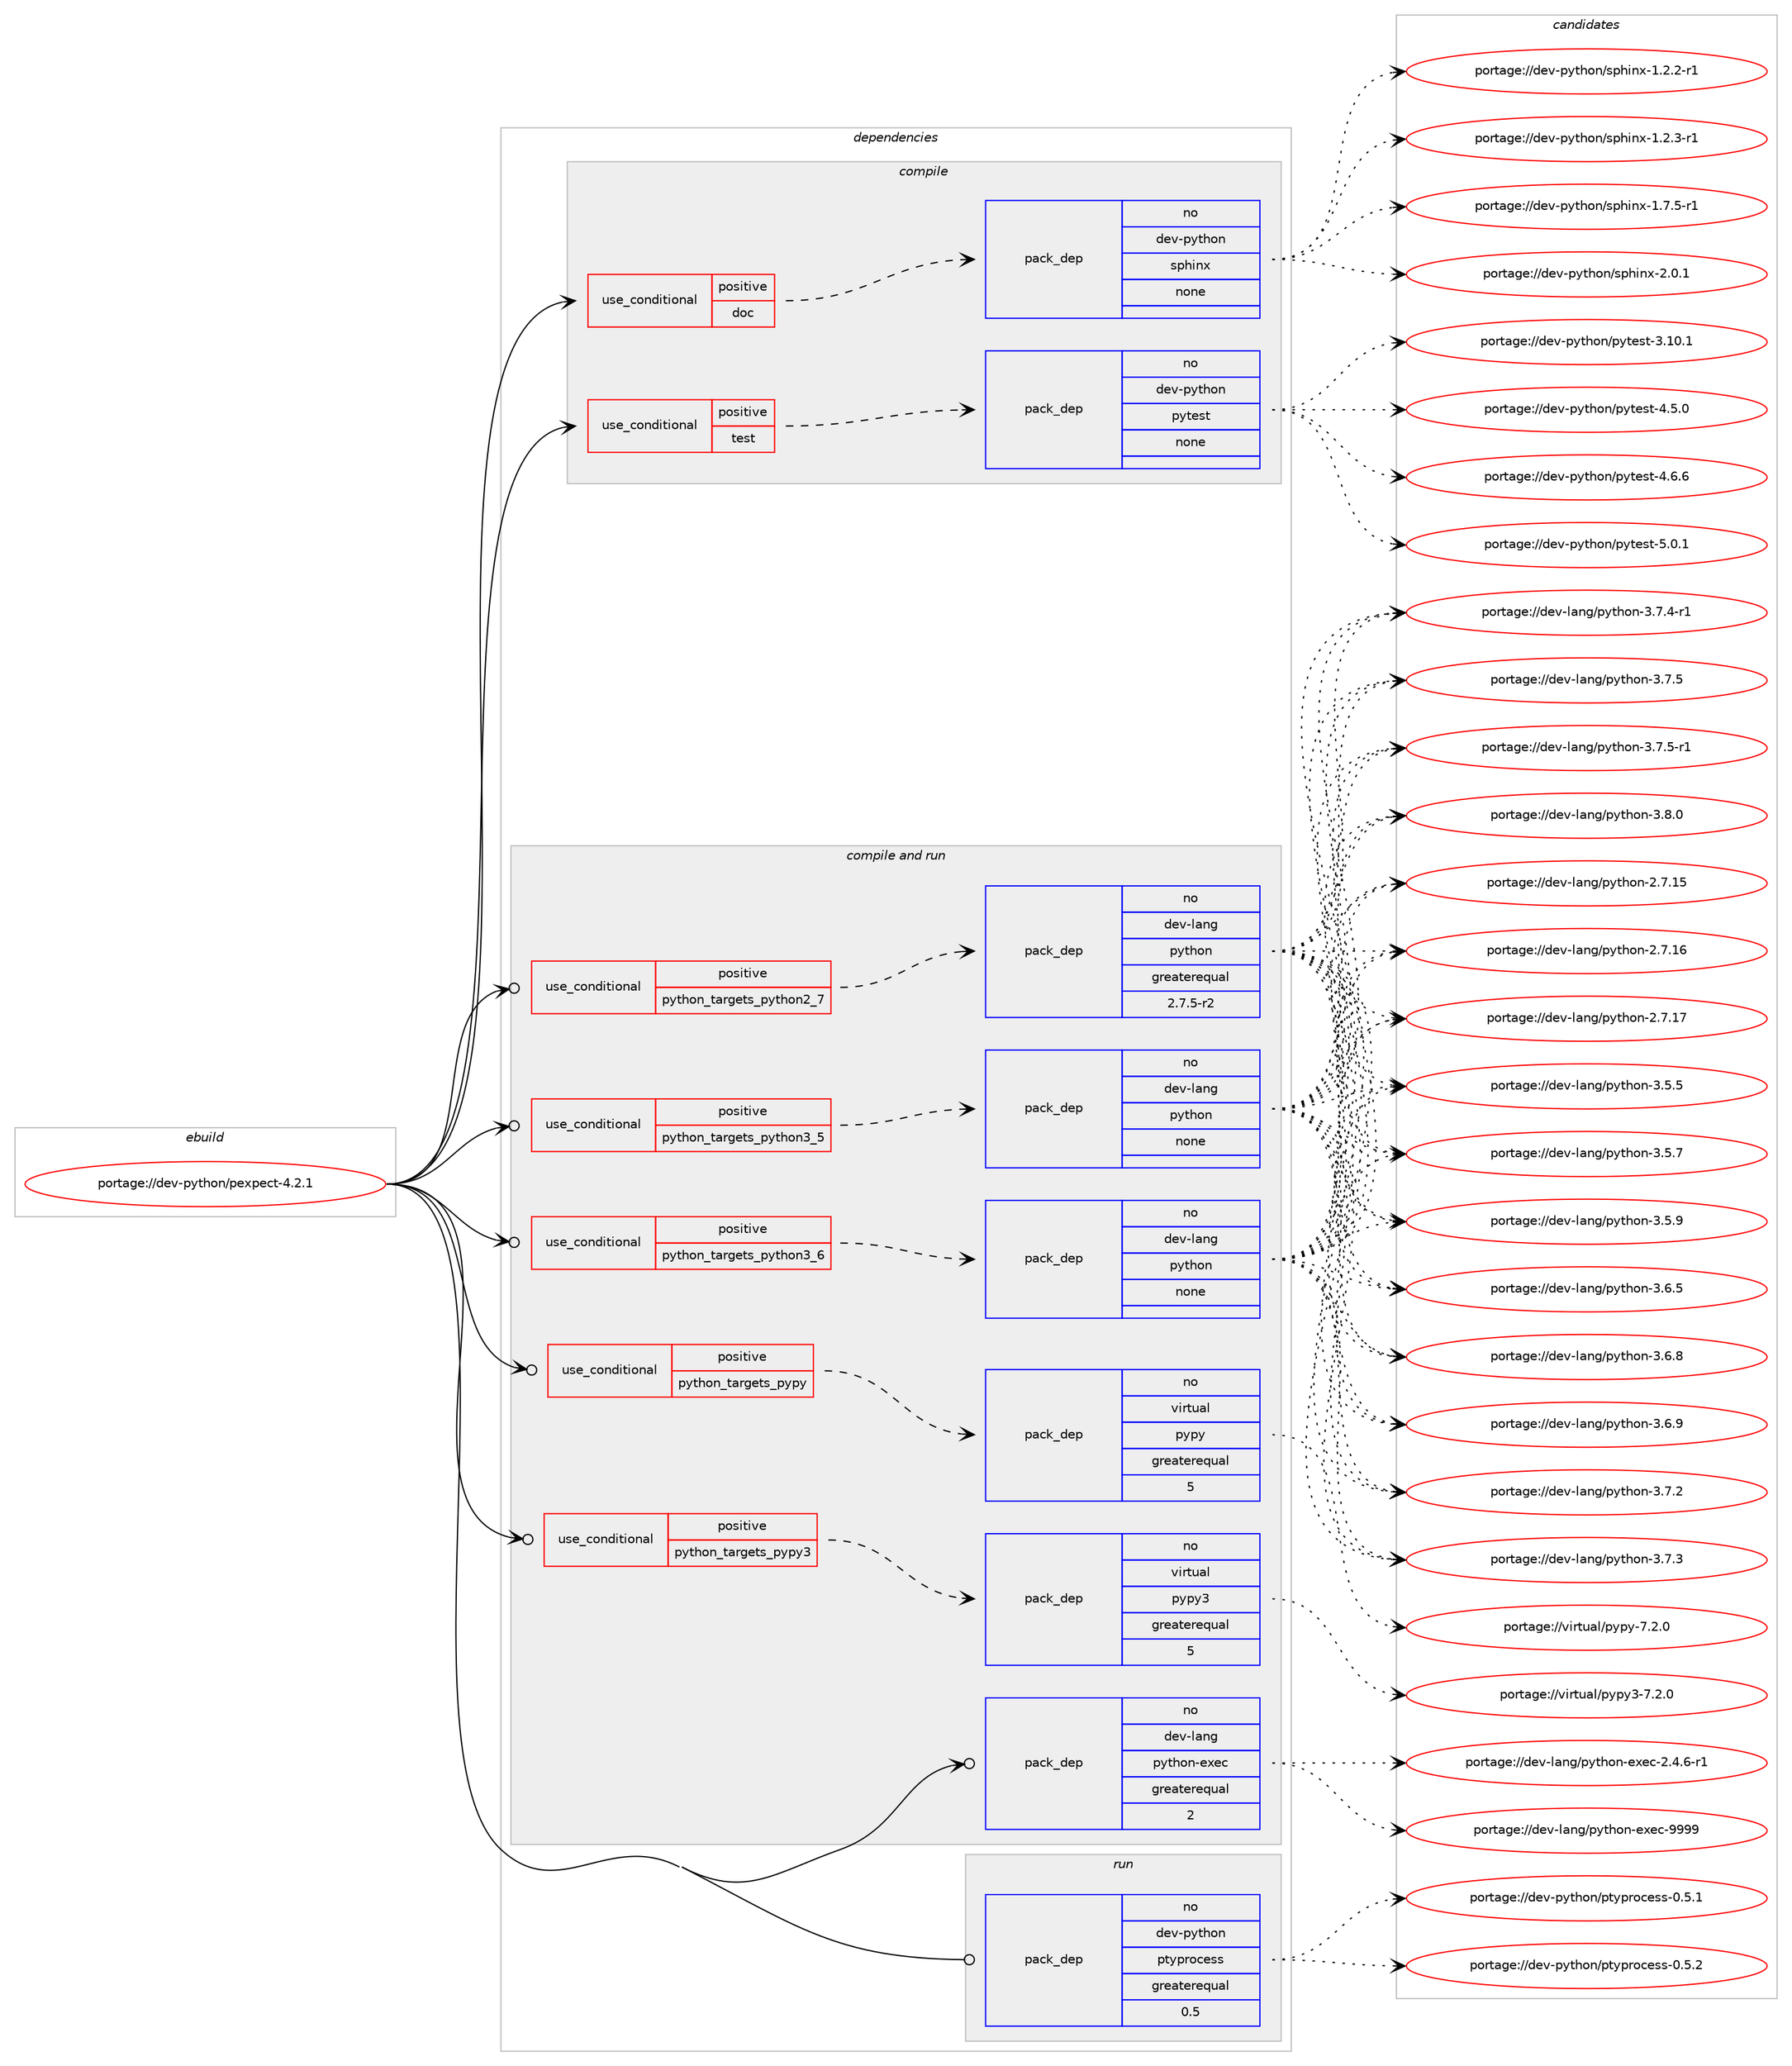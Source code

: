 digraph prolog {

# *************
# Graph options
# *************

newrank=true;
concentrate=true;
compound=true;
graph [rankdir=LR,fontname=Helvetica,fontsize=10,ranksep=1.5];#, ranksep=2.5, nodesep=0.2];
edge  [arrowhead=vee];
node  [fontname=Helvetica,fontsize=10];

# **********
# The ebuild
# **********

subgraph cluster_leftcol {
color=gray;
rank=same;
label=<<i>ebuild</i>>;
id [label="portage://dev-python/pexpect-4.2.1", color=red, width=4, href="../dev-python/pexpect-4.2.1.svg"];
}

# ****************
# The dependencies
# ****************

subgraph cluster_midcol {
color=gray;
label=<<i>dependencies</i>>;
subgraph cluster_compile {
fillcolor="#eeeeee";
style=filled;
label=<<i>compile</i>>;
subgraph cond33682 {
dependency156606 [label=<<TABLE BORDER="0" CELLBORDER="1" CELLSPACING="0" CELLPADDING="4"><TR><TD ROWSPAN="3" CELLPADDING="10">use_conditional</TD></TR><TR><TD>positive</TD></TR><TR><TD>doc</TD></TR></TABLE>>, shape=none, color=red];
subgraph pack119565 {
dependency156607 [label=<<TABLE BORDER="0" CELLBORDER="1" CELLSPACING="0" CELLPADDING="4" WIDTH="220"><TR><TD ROWSPAN="6" CELLPADDING="30">pack_dep</TD></TR><TR><TD WIDTH="110">no</TD></TR><TR><TD>dev-python</TD></TR><TR><TD>sphinx</TD></TR><TR><TD>none</TD></TR><TR><TD></TD></TR></TABLE>>, shape=none, color=blue];
}
dependency156606:e -> dependency156607:w [weight=20,style="dashed",arrowhead="vee"];
}
id:e -> dependency156606:w [weight=20,style="solid",arrowhead="vee"];
subgraph cond33683 {
dependency156608 [label=<<TABLE BORDER="0" CELLBORDER="1" CELLSPACING="0" CELLPADDING="4"><TR><TD ROWSPAN="3" CELLPADDING="10">use_conditional</TD></TR><TR><TD>positive</TD></TR><TR><TD>test</TD></TR></TABLE>>, shape=none, color=red];
subgraph pack119566 {
dependency156609 [label=<<TABLE BORDER="0" CELLBORDER="1" CELLSPACING="0" CELLPADDING="4" WIDTH="220"><TR><TD ROWSPAN="6" CELLPADDING="30">pack_dep</TD></TR><TR><TD WIDTH="110">no</TD></TR><TR><TD>dev-python</TD></TR><TR><TD>pytest</TD></TR><TR><TD>none</TD></TR><TR><TD></TD></TR></TABLE>>, shape=none, color=blue];
}
dependency156608:e -> dependency156609:w [weight=20,style="dashed",arrowhead="vee"];
}
id:e -> dependency156608:w [weight=20,style="solid",arrowhead="vee"];
}
subgraph cluster_compileandrun {
fillcolor="#eeeeee";
style=filled;
label=<<i>compile and run</i>>;
subgraph cond33684 {
dependency156610 [label=<<TABLE BORDER="0" CELLBORDER="1" CELLSPACING="0" CELLPADDING="4"><TR><TD ROWSPAN="3" CELLPADDING="10">use_conditional</TD></TR><TR><TD>positive</TD></TR><TR><TD>python_targets_pypy</TD></TR></TABLE>>, shape=none, color=red];
subgraph pack119567 {
dependency156611 [label=<<TABLE BORDER="0" CELLBORDER="1" CELLSPACING="0" CELLPADDING="4" WIDTH="220"><TR><TD ROWSPAN="6" CELLPADDING="30">pack_dep</TD></TR><TR><TD WIDTH="110">no</TD></TR><TR><TD>virtual</TD></TR><TR><TD>pypy</TD></TR><TR><TD>greaterequal</TD></TR><TR><TD>5</TD></TR></TABLE>>, shape=none, color=blue];
}
dependency156610:e -> dependency156611:w [weight=20,style="dashed",arrowhead="vee"];
}
id:e -> dependency156610:w [weight=20,style="solid",arrowhead="odotvee"];
subgraph cond33685 {
dependency156612 [label=<<TABLE BORDER="0" CELLBORDER="1" CELLSPACING="0" CELLPADDING="4"><TR><TD ROWSPAN="3" CELLPADDING="10">use_conditional</TD></TR><TR><TD>positive</TD></TR><TR><TD>python_targets_pypy3</TD></TR></TABLE>>, shape=none, color=red];
subgraph pack119568 {
dependency156613 [label=<<TABLE BORDER="0" CELLBORDER="1" CELLSPACING="0" CELLPADDING="4" WIDTH="220"><TR><TD ROWSPAN="6" CELLPADDING="30">pack_dep</TD></TR><TR><TD WIDTH="110">no</TD></TR><TR><TD>virtual</TD></TR><TR><TD>pypy3</TD></TR><TR><TD>greaterequal</TD></TR><TR><TD>5</TD></TR></TABLE>>, shape=none, color=blue];
}
dependency156612:e -> dependency156613:w [weight=20,style="dashed",arrowhead="vee"];
}
id:e -> dependency156612:w [weight=20,style="solid",arrowhead="odotvee"];
subgraph cond33686 {
dependency156614 [label=<<TABLE BORDER="0" CELLBORDER="1" CELLSPACING="0" CELLPADDING="4"><TR><TD ROWSPAN="3" CELLPADDING="10">use_conditional</TD></TR><TR><TD>positive</TD></TR><TR><TD>python_targets_python2_7</TD></TR></TABLE>>, shape=none, color=red];
subgraph pack119569 {
dependency156615 [label=<<TABLE BORDER="0" CELLBORDER="1" CELLSPACING="0" CELLPADDING="4" WIDTH="220"><TR><TD ROWSPAN="6" CELLPADDING="30">pack_dep</TD></TR><TR><TD WIDTH="110">no</TD></TR><TR><TD>dev-lang</TD></TR><TR><TD>python</TD></TR><TR><TD>greaterequal</TD></TR><TR><TD>2.7.5-r2</TD></TR></TABLE>>, shape=none, color=blue];
}
dependency156614:e -> dependency156615:w [weight=20,style="dashed",arrowhead="vee"];
}
id:e -> dependency156614:w [weight=20,style="solid",arrowhead="odotvee"];
subgraph cond33687 {
dependency156616 [label=<<TABLE BORDER="0" CELLBORDER="1" CELLSPACING="0" CELLPADDING="4"><TR><TD ROWSPAN="3" CELLPADDING="10">use_conditional</TD></TR><TR><TD>positive</TD></TR><TR><TD>python_targets_python3_5</TD></TR></TABLE>>, shape=none, color=red];
subgraph pack119570 {
dependency156617 [label=<<TABLE BORDER="0" CELLBORDER="1" CELLSPACING="0" CELLPADDING="4" WIDTH="220"><TR><TD ROWSPAN="6" CELLPADDING="30">pack_dep</TD></TR><TR><TD WIDTH="110">no</TD></TR><TR><TD>dev-lang</TD></TR><TR><TD>python</TD></TR><TR><TD>none</TD></TR><TR><TD></TD></TR></TABLE>>, shape=none, color=blue];
}
dependency156616:e -> dependency156617:w [weight=20,style="dashed",arrowhead="vee"];
}
id:e -> dependency156616:w [weight=20,style="solid",arrowhead="odotvee"];
subgraph cond33688 {
dependency156618 [label=<<TABLE BORDER="0" CELLBORDER="1" CELLSPACING="0" CELLPADDING="4"><TR><TD ROWSPAN="3" CELLPADDING="10">use_conditional</TD></TR><TR><TD>positive</TD></TR><TR><TD>python_targets_python3_6</TD></TR></TABLE>>, shape=none, color=red];
subgraph pack119571 {
dependency156619 [label=<<TABLE BORDER="0" CELLBORDER="1" CELLSPACING="0" CELLPADDING="4" WIDTH="220"><TR><TD ROWSPAN="6" CELLPADDING="30">pack_dep</TD></TR><TR><TD WIDTH="110">no</TD></TR><TR><TD>dev-lang</TD></TR><TR><TD>python</TD></TR><TR><TD>none</TD></TR><TR><TD></TD></TR></TABLE>>, shape=none, color=blue];
}
dependency156618:e -> dependency156619:w [weight=20,style="dashed",arrowhead="vee"];
}
id:e -> dependency156618:w [weight=20,style="solid",arrowhead="odotvee"];
subgraph pack119572 {
dependency156620 [label=<<TABLE BORDER="0" CELLBORDER="1" CELLSPACING="0" CELLPADDING="4" WIDTH="220"><TR><TD ROWSPAN="6" CELLPADDING="30">pack_dep</TD></TR><TR><TD WIDTH="110">no</TD></TR><TR><TD>dev-lang</TD></TR><TR><TD>python-exec</TD></TR><TR><TD>greaterequal</TD></TR><TR><TD>2</TD></TR></TABLE>>, shape=none, color=blue];
}
id:e -> dependency156620:w [weight=20,style="solid",arrowhead="odotvee"];
}
subgraph cluster_run {
fillcolor="#eeeeee";
style=filled;
label=<<i>run</i>>;
subgraph pack119573 {
dependency156621 [label=<<TABLE BORDER="0" CELLBORDER="1" CELLSPACING="0" CELLPADDING="4" WIDTH="220"><TR><TD ROWSPAN="6" CELLPADDING="30">pack_dep</TD></TR><TR><TD WIDTH="110">no</TD></TR><TR><TD>dev-python</TD></TR><TR><TD>ptyprocess</TD></TR><TR><TD>greaterequal</TD></TR><TR><TD>0.5</TD></TR></TABLE>>, shape=none, color=blue];
}
id:e -> dependency156621:w [weight=20,style="solid",arrowhead="odot"];
}
}

# **************
# The candidates
# **************

subgraph cluster_choices {
rank=same;
color=gray;
label=<<i>candidates</i>>;

subgraph choice119565 {
color=black;
nodesep=1;
choiceportage10010111845112121116104111110471151121041051101204549465046504511449 [label="portage://dev-python/sphinx-1.2.2-r1", color=red, width=4,href="../dev-python/sphinx-1.2.2-r1.svg"];
choiceportage10010111845112121116104111110471151121041051101204549465046514511449 [label="portage://dev-python/sphinx-1.2.3-r1", color=red, width=4,href="../dev-python/sphinx-1.2.3-r1.svg"];
choiceportage10010111845112121116104111110471151121041051101204549465546534511449 [label="portage://dev-python/sphinx-1.7.5-r1", color=red, width=4,href="../dev-python/sphinx-1.7.5-r1.svg"];
choiceportage1001011184511212111610411111047115112104105110120455046484649 [label="portage://dev-python/sphinx-2.0.1", color=red, width=4,href="../dev-python/sphinx-2.0.1.svg"];
dependency156607:e -> choiceportage10010111845112121116104111110471151121041051101204549465046504511449:w [style=dotted,weight="100"];
dependency156607:e -> choiceportage10010111845112121116104111110471151121041051101204549465046514511449:w [style=dotted,weight="100"];
dependency156607:e -> choiceportage10010111845112121116104111110471151121041051101204549465546534511449:w [style=dotted,weight="100"];
dependency156607:e -> choiceportage1001011184511212111610411111047115112104105110120455046484649:w [style=dotted,weight="100"];
}
subgraph choice119566 {
color=black;
nodesep=1;
choiceportage100101118451121211161041111104711212111610111511645514649484649 [label="portage://dev-python/pytest-3.10.1", color=red, width=4,href="../dev-python/pytest-3.10.1.svg"];
choiceportage1001011184511212111610411111047112121116101115116455246534648 [label="portage://dev-python/pytest-4.5.0", color=red, width=4,href="../dev-python/pytest-4.5.0.svg"];
choiceportage1001011184511212111610411111047112121116101115116455246544654 [label="portage://dev-python/pytest-4.6.6", color=red, width=4,href="../dev-python/pytest-4.6.6.svg"];
choiceportage1001011184511212111610411111047112121116101115116455346484649 [label="portage://dev-python/pytest-5.0.1", color=red, width=4,href="../dev-python/pytest-5.0.1.svg"];
dependency156609:e -> choiceportage100101118451121211161041111104711212111610111511645514649484649:w [style=dotted,weight="100"];
dependency156609:e -> choiceportage1001011184511212111610411111047112121116101115116455246534648:w [style=dotted,weight="100"];
dependency156609:e -> choiceportage1001011184511212111610411111047112121116101115116455246544654:w [style=dotted,weight="100"];
dependency156609:e -> choiceportage1001011184511212111610411111047112121116101115116455346484649:w [style=dotted,weight="100"];
}
subgraph choice119567 {
color=black;
nodesep=1;
choiceportage1181051141161179710847112121112121455546504648 [label="portage://virtual/pypy-7.2.0", color=red, width=4,href="../virtual/pypy-7.2.0.svg"];
dependency156611:e -> choiceportage1181051141161179710847112121112121455546504648:w [style=dotted,weight="100"];
}
subgraph choice119568 {
color=black;
nodesep=1;
choiceportage118105114116117971084711212111212151455546504648 [label="portage://virtual/pypy3-7.2.0", color=red, width=4,href="../virtual/pypy3-7.2.0.svg"];
dependency156613:e -> choiceportage118105114116117971084711212111212151455546504648:w [style=dotted,weight="100"];
}
subgraph choice119569 {
color=black;
nodesep=1;
choiceportage10010111845108971101034711212111610411111045504655464953 [label="portage://dev-lang/python-2.7.15", color=red, width=4,href="../dev-lang/python-2.7.15.svg"];
choiceportage10010111845108971101034711212111610411111045504655464954 [label="portage://dev-lang/python-2.7.16", color=red, width=4,href="../dev-lang/python-2.7.16.svg"];
choiceportage10010111845108971101034711212111610411111045504655464955 [label="portage://dev-lang/python-2.7.17", color=red, width=4,href="../dev-lang/python-2.7.17.svg"];
choiceportage100101118451089711010347112121116104111110455146534653 [label="portage://dev-lang/python-3.5.5", color=red, width=4,href="../dev-lang/python-3.5.5.svg"];
choiceportage100101118451089711010347112121116104111110455146534655 [label="portage://dev-lang/python-3.5.7", color=red, width=4,href="../dev-lang/python-3.5.7.svg"];
choiceportage100101118451089711010347112121116104111110455146534657 [label="portage://dev-lang/python-3.5.9", color=red, width=4,href="../dev-lang/python-3.5.9.svg"];
choiceportage100101118451089711010347112121116104111110455146544653 [label="portage://dev-lang/python-3.6.5", color=red, width=4,href="../dev-lang/python-3.6.5.svg"];
choiceportage100101118451089711010347112121116104111110455146544656 [label="portage://dev-lang/python-3.6.8", color=red, width=4,href="../dev-lang/python-3.6.8.svg"];
choiceportage100101118451089711010347112121116104111110455146544657 [label="portage://dev-lang/python-3.6.9", color=red, width=4,href="../dev-lang/python-3.6.9.svg"];
choiceportage100101118451089711010347112121116104111110455146554650 [label="portage://dev-lang/python-3.7.2", color=red, width=4,href="../dev-lang/python-3.7.2.svg"];
choiceportage100101118451089711010347112121116104111110455146554651 [label="portage://dev-lang/python-3.7.3", color=red, width=4,href="../dev-lang/python-3.7.3.svg"];
choiceportage1001011184510897110103471121211161041111104551465546524511449 [label="portage://dev-lang/python-3.7.4-r1", color=red, width=4,href="../dev-lang/python-3.7.4-r1.svg"];
choiceportage100101118451089711010347112121116104111110455146554653 [label="portage://dev-lang/python-3.7.5", color=red, width=4,href="../dev-lang/python-3.7.5.svg"];
choiceportage1001011184510897110103471121211161041111104551465546534511449 [label="portage://dev-lang/python-3.7.5-r1", color=red, width=4,href="../dev-lang/python-3.7.5-r1.svg"];
choiceportage100101118451089711010347112121116104111110455146564648 [label="portage://dev-lang/python-3.8.0", color=red, width=4,href="../dev-lang/python-3.8.0.svg"];
dependency156615:e -> choiceportage10010111845108971101034711212111610411111045504655464953:w [style=dotted,weight="100"];
dependency156615:e -> choiceportage10010111845108971101034711212111610411111045504655464954:w [style=dotted,weight="100"];
dependency156615:e -> choiceportage10010111845108971101034711212111610411111045504655464955:w [style=dotted,weight="100"];
dependency156615:e -> choiceportage100101118451089711010347112121116104111110455146534653:w [style=dotted,weight="100"];
dependency156615:e -> choiceportage100101118451089711010347112121116104111110455146534655:w [style=dotted,weight="100"];
dependency156615:e -> choiceportage100101118451089711010347112121116104111110455146534657:w [style=dotted,weight="100"];
dependency156615:e -> choiceportage100101118451089711010347112121116104111110455146544653:w [style=dotted,weight="100"];
dependency156615:e -> choiceportage100101118451089711010347112121116104111110455146544656:w [style=dotted,weight="100"];
dependency156615:e -> choiceportage100101118451089711010347112121116104111110455146544657:w [style=dotted,weight="100"];
dependency156615:e -> choiceportage100101118451089711010347112121116104111110455146554650:w [style=dotted,weight="100"];
dependency156615:e -> choiceportage100101118451089711010347112121116104111110455146554651:w [style=dotted,weight="100"];
dependency156615:e -> choiceportage1001011184510897110103471121211161041111104551465546524511449:w [style=dotted,weight="100"];
dependency156615:e -> choiceportage100101118451089711010347112121116104111110455146554653:w [style=dotted,weight="100"];
dependency156615:e -> choiceportage1001011184510897110103471121211161041111104551465546534511449:w [style=dotted,weight="100"];
dependency156615:e -> choiceportage100101118451089711010347112121116104111110455146564648:w [style=dotted,weight="100"];
}
subgraph choice119570 {
color=black;
nodesep=1;
choiceportage10010111845108971101034711212111610411111045504655464953 [label="portage://dev-lang/python-2.7.15", color=red, width=4,href="../dev-lang/python-2.7.15.svg"];
choiceportage10010111845108971101034711212111610411111045504655464954 [label="portage://dev-lang/python-2.7.16", color=red, width=4,href="../dev-lang/python-2.7.16.svg"];
choiceportage10010111845108971101034711212111610411111045504655464955 [label="portage://dev-lang/python-2.7.17", color=red, width=4,href="../dev-lang/python-2.7.17.svg"];
choiceportage100101118451089711010347112121116104111110455146534653 [label="portage://dev-lang/python-3.5.5", color=red, width=4,href="../dev-lang/python-3.5.5.svg"];
choiceportage100101118451089711010347112121116104111110455146534655 [label="portage://dev-lang/python-3.5.7", color=red, width=4,href="../dev-lang/python-3.5.7.svg"];
choiceportage100101118451089711010347112121116104111110455146534657 [label="portage://dev-lang/python-3.5.9", color=red, width=4,href="../dev-lang/python-3.5.9.svg"];
choiceportage100101118451089711010347112121116104111110455146544653 [label="portage://dev-lang/python-3.6.5", color=red, width=4,href="../dev-lang/python-3.6.5.svg"];
choiceportage100101118451089711010347112121116104111110455146544656 [label="portage://dev-lang/python-3.6.8", color=red, width=4,href="../dev-lang/python-3.6.8.svg"];
choiceportage100101118451089711010347112121116104111110455146544657 [label="portage://dev-lang/python-3.6.9", color=red, width=4,href="../dev-lang/python-3.6.9.svg"];
choiceportage100101118451089711010347112121116104111110455146554650 [label="portage://dev-lang/python-3.7.2", color=red, width=4,href="../dev-lang/python-3.7.2.svg"];
choiceportage100101118451089711010347112121116104111110455146554651 [label="portage://dev-lang/python-3.7.3", color=red, width=4,href="../dev-lang/python-3.7.3.svg"];
choiceportage1001011184510897110103471121211161041111104551465546524511449 [label="portage://dev-lang/python-3.7.4-r1", color=red, width=4,href="../dev-lang/python-3.7.4-r1.svg"];
choiceportage100101118451089711010347112121116104111110455146554653 [label="portage://dev-lang/python-3.7.5", color=red, width=4,href="../dev-lang/python-3.7.5.svg"];
choiceportage1001011184510897110103471121211161041111104551465546534511449 [label="portage://dev-lang/python-3.7.5-r1", color=red, width=4,href="../dev-lang/python-3.7.5-r1.svg"];
choiceportage100101118451089711010347112121116104111110455146564648 [label="portage://dev-lang/python-3.8.0", color=red, width=4,href="../dev-lang/python-3.8.0.svg"];
dependency156617:e -> choiceportage10010111845108971101034711212111610411111045504655464953:w [style=dotted,weight="100"];
dependency156617:e -> choiceportage10010111845108971101034711212111610411111045504655464954:w [style=dotted,weight="100"];
dependency156617:e -> choiceportage10010111845108971101034711212111610411111045504655464955:w [style=dotted,weight="100"];
dependency156617:e -> choiceportage100101118451089711010347112121116104111110455146534653:w [style=dotted,weight="100"];
dependency156617:e -> choiceportage100101118451089711010347112121116104111110455146534655:w [style=dotted,weight="100"];
dependency156617:e -> choiceportage100101118451089711010347112121116104111110455146534657:w [style=dotted,weight="100"];
dependency156617:e -> choiceportage100101118451089711010347112121116104111110455146544653:w [style=dotted,weight="100"];
dependency156617:e -> choiceportage100101118451089711010347112121116104111110455146544656:w [style=dotted,weight="100"];
dependency156617:e -> choiceportage100101118451089711010347112121116104111110455146544657:w [style=dotted,weight="100"];
dependency156617:e -> choiceportage100101118451089711010347112121116104111110455146554650:w [style=dotted,weight="100"];
dependency156617:e -> choiceportage100101118451089711010347112121116104111110455146554651:w [style=dotted,weight="100"];
dependency156617:e -> choiceportage1001011184510897110103471121211161041111104551465546524511449:w [style=dotted,weight="100"];
dependency156617:e -> choiceportage100101118451089711010347112121116104111110455146554653:w [style=dotted,weight="100"];
dependency156617:e -> choiceportage1001011184510897110103471121211161041111104551465546534511449:w [style=dotted,weight="100"];
dependency156617:e -> choiceportage100101118451089711010347112121116104111110455146564648:w [style=dotted,weight="100"];
}
subgraph choice119571 {
color=black;
nodesep=1;
choiceportage10010111845108971101034711212111610411111045504655464953 [label="portage://dev-lang/python-2.7.15", color=red, width=4,href="../dev-lang/python-2.7.15.svg"];
choiceportage10010111845108971101034711212111610411111045504655464954 [label="portage://dev-lang/python-2.7.16", color=red, width=4,href="../dev-lang/python-2.7.16.svg"];
choiceportage10010111845108971101034711212111610411111045504655464955 [label="portage://dev-lang/python-2.7.17", color=red, width=4,href="../dev-lang/python-2.7.17.svg"];
choiceportage100101118451089711010347112121116104111110455146534653 [label="portage://dev-lang/python-3.5.5", color=red, width=4,href="../dev-lang/python-3.5.5.svg"];
choiceportage100101118451089711010347112121116104111110455146534655 [label="portage://dev-lang/python-3.5.7", color=red, width=4,href="../dev-lang/python-3.5.7.svg"];
choiceportage100101118451089711010347112121116104111110455146534657 [label="portage://dev-lang/python-3.5.9", color=red, width=4,href="../dev-lang/python-3.5.9.svg"];
choiceportage100101118451089711010347112121116104111110455146544653 [label="portage://dev-lang/python-3.6.5", color=red, width=4,href="../dev-lang/python-3.6.5.svg"];
choiceportage100101118451089711010347112121116104111110455146544656 [label="portage://dev-lang/python-3.6.8", color=red, width=4,href="../dev-lang/python-3.6.8.svg"];
choiceportage100101118451089711010347112121116104111110455146544657 [label="portage://dev-lang/python-3.6.9", color=red, width=4,href="../dev-lang/python-3.6.9.svg"];
choiceportage100101118451089711010347112121116104111110455146554650 [label="portage://dev-lang/python-3.7.2", color=red, width=4,href="../dev-lang/python-3.7.2.svg"];
choiceportage100101118451089711010347112121116104111110455146554651 [label="portage://dev-lang/python-3.7.3", color=red, width=4,href="../dev-lang/python-3.7.3.svg"];
choiceportage1001011184510897110103471121211161041111104551465546524511449 [label="portage://dev-lang/python-3.7.4-r1", color=red, width=4,href="../dev-lang/python-3.7.4-r1.svg"];
choiceportage100101118451089711010347112121116104111110455146554653 [label="portage://dev-lang/python-3.7.5", color=red, width=4,href="../dev-lang/python-3.7.5.svg"];
choiceportage1001011184510897110103471121211161041111104551465546534511449 [label="portage://dev-lang/python-3.7.5-r1", color=red, width=4,href="../dev-lang/python-3.7.5-r1.svg"];
choiceportage100101118451089711010347112121116104111110455146564648 [label="portage://dev-lang/python-3.8.0", color=red, width=4,href="../dev-lang/python-3.8.0.svg"];
dependency156619:e -> choiceportage10010111845108971101034711212111610411111045504655464953:w [style=dotted,weight="100"];
dependency156619:e -> choiceportage10010111845108971101034711212111610411111045504655464954:w [style=dotted,weight="100"];
dependency156619:e -> choiceportage10010111845108971101034711212111610411111045504655464955:w [style=dotted,weight="100"];
dependency156619:e -> choiceportage100101118451089711010347112121116104111110455146534653:w [style=dotted,weight="100"];
dependency156619:e -> choiceportage100101118451089711010347112121116104111110455146534655:w [style=dotted,weight="100"];
dependency156619:e -> choiceportage100101118451089711010347112121116104111110455146534657:w [style=dotted,weight="100"];
dependency156619:e -> choiceportage100101118451089711010347112121116104111110455146544653:w [style=dotted,weight="100"];
dependency156619:e -> choiceportage100101118451089711010347112121116104111110455146544656:w [style=dotted,weight="100"];
dependency156619:e -> choiceportage100101118451089711010347112121116104111110455146544657:w [style=dotted,weight="100"];
dependency156619:e -> choiceportage100101118451089711010347112121116104111110455146554650:w [style=dotted,weight="100"];
dependency156619:e -> choiceportage100101118451089711010347112121116104111110455146554651:w [style=dotted,weight="100"];
dependency156619:e -> choiceportage1001011184510897110103471121211161041111104551465546524511449:w [style=dotted,weight="100"];
dependency156619:e -> choiceportage100101118451089711010347112121116104111110455146554653:w [style=dotted,weight="100"];
dependency156619:e -> choiceportage1001011184510897110103471121211161041111104551465546534511449:w [style=dotted,weight="100"];
dependency156619:e -> choiceportage100101118451089711010347112121116104111110455146564648:w [style=dotted,weight="100"];
}
subgraph choice119572 {
color=black;
nodesep=1;
choiceportage10010111845108971101034711212111610411111045101120101994550465246544511449 [label="portage://dev-lang/python-exec-2.4.6-r1", color=red, width=4,href="../dev-lang/python-exec-2.4.6-r1.svg"];
choiceportage10010111845108971101034711212111610411111045101120101994557575757 [label="portage://dev-lang/python-exec-9999", color=red, width=4,href="../dev-lang/python-exec-9999.svg"];
dependency156620:e -> choiceportage10010111845108971101034711212111610411111045101120101994550465246544511449:w [style=dotted,weight="100"];
dependency156620:e -> choiceportage10010111845108971101034711212111610411111045101120101994557575757:w [style=dotted,weight="100"];
}
subgraph choice119573 {
color=black;
nodesep=1;
choiceportage100101118451121211161041111104711211612111211411199101115115454846534649 [label="portage://dev-python/ptyprocess-0.5.1", color=red, width=4,href="../dev-python/ptyprocess-0.5.1.svg"];
choiceportage100101118451121211161041111104711211612111211411199101115115454846534650 [label="portage://dev-python/ptyprocess-0.5.2", color=red, width=4,href="../dev-python/ptyprocess-0.5.2.svg"];
dependency156621:e -> choiceportage100101118451121211161041111104711211612111211411199101115115454846534649:w [style=dotted,weight="100"];
dependency156621:e -> choiceportage100101118451121211161041111104711211612111211411199101115115454846534650:w [style=dotted,weight="100"];
}
}

}
